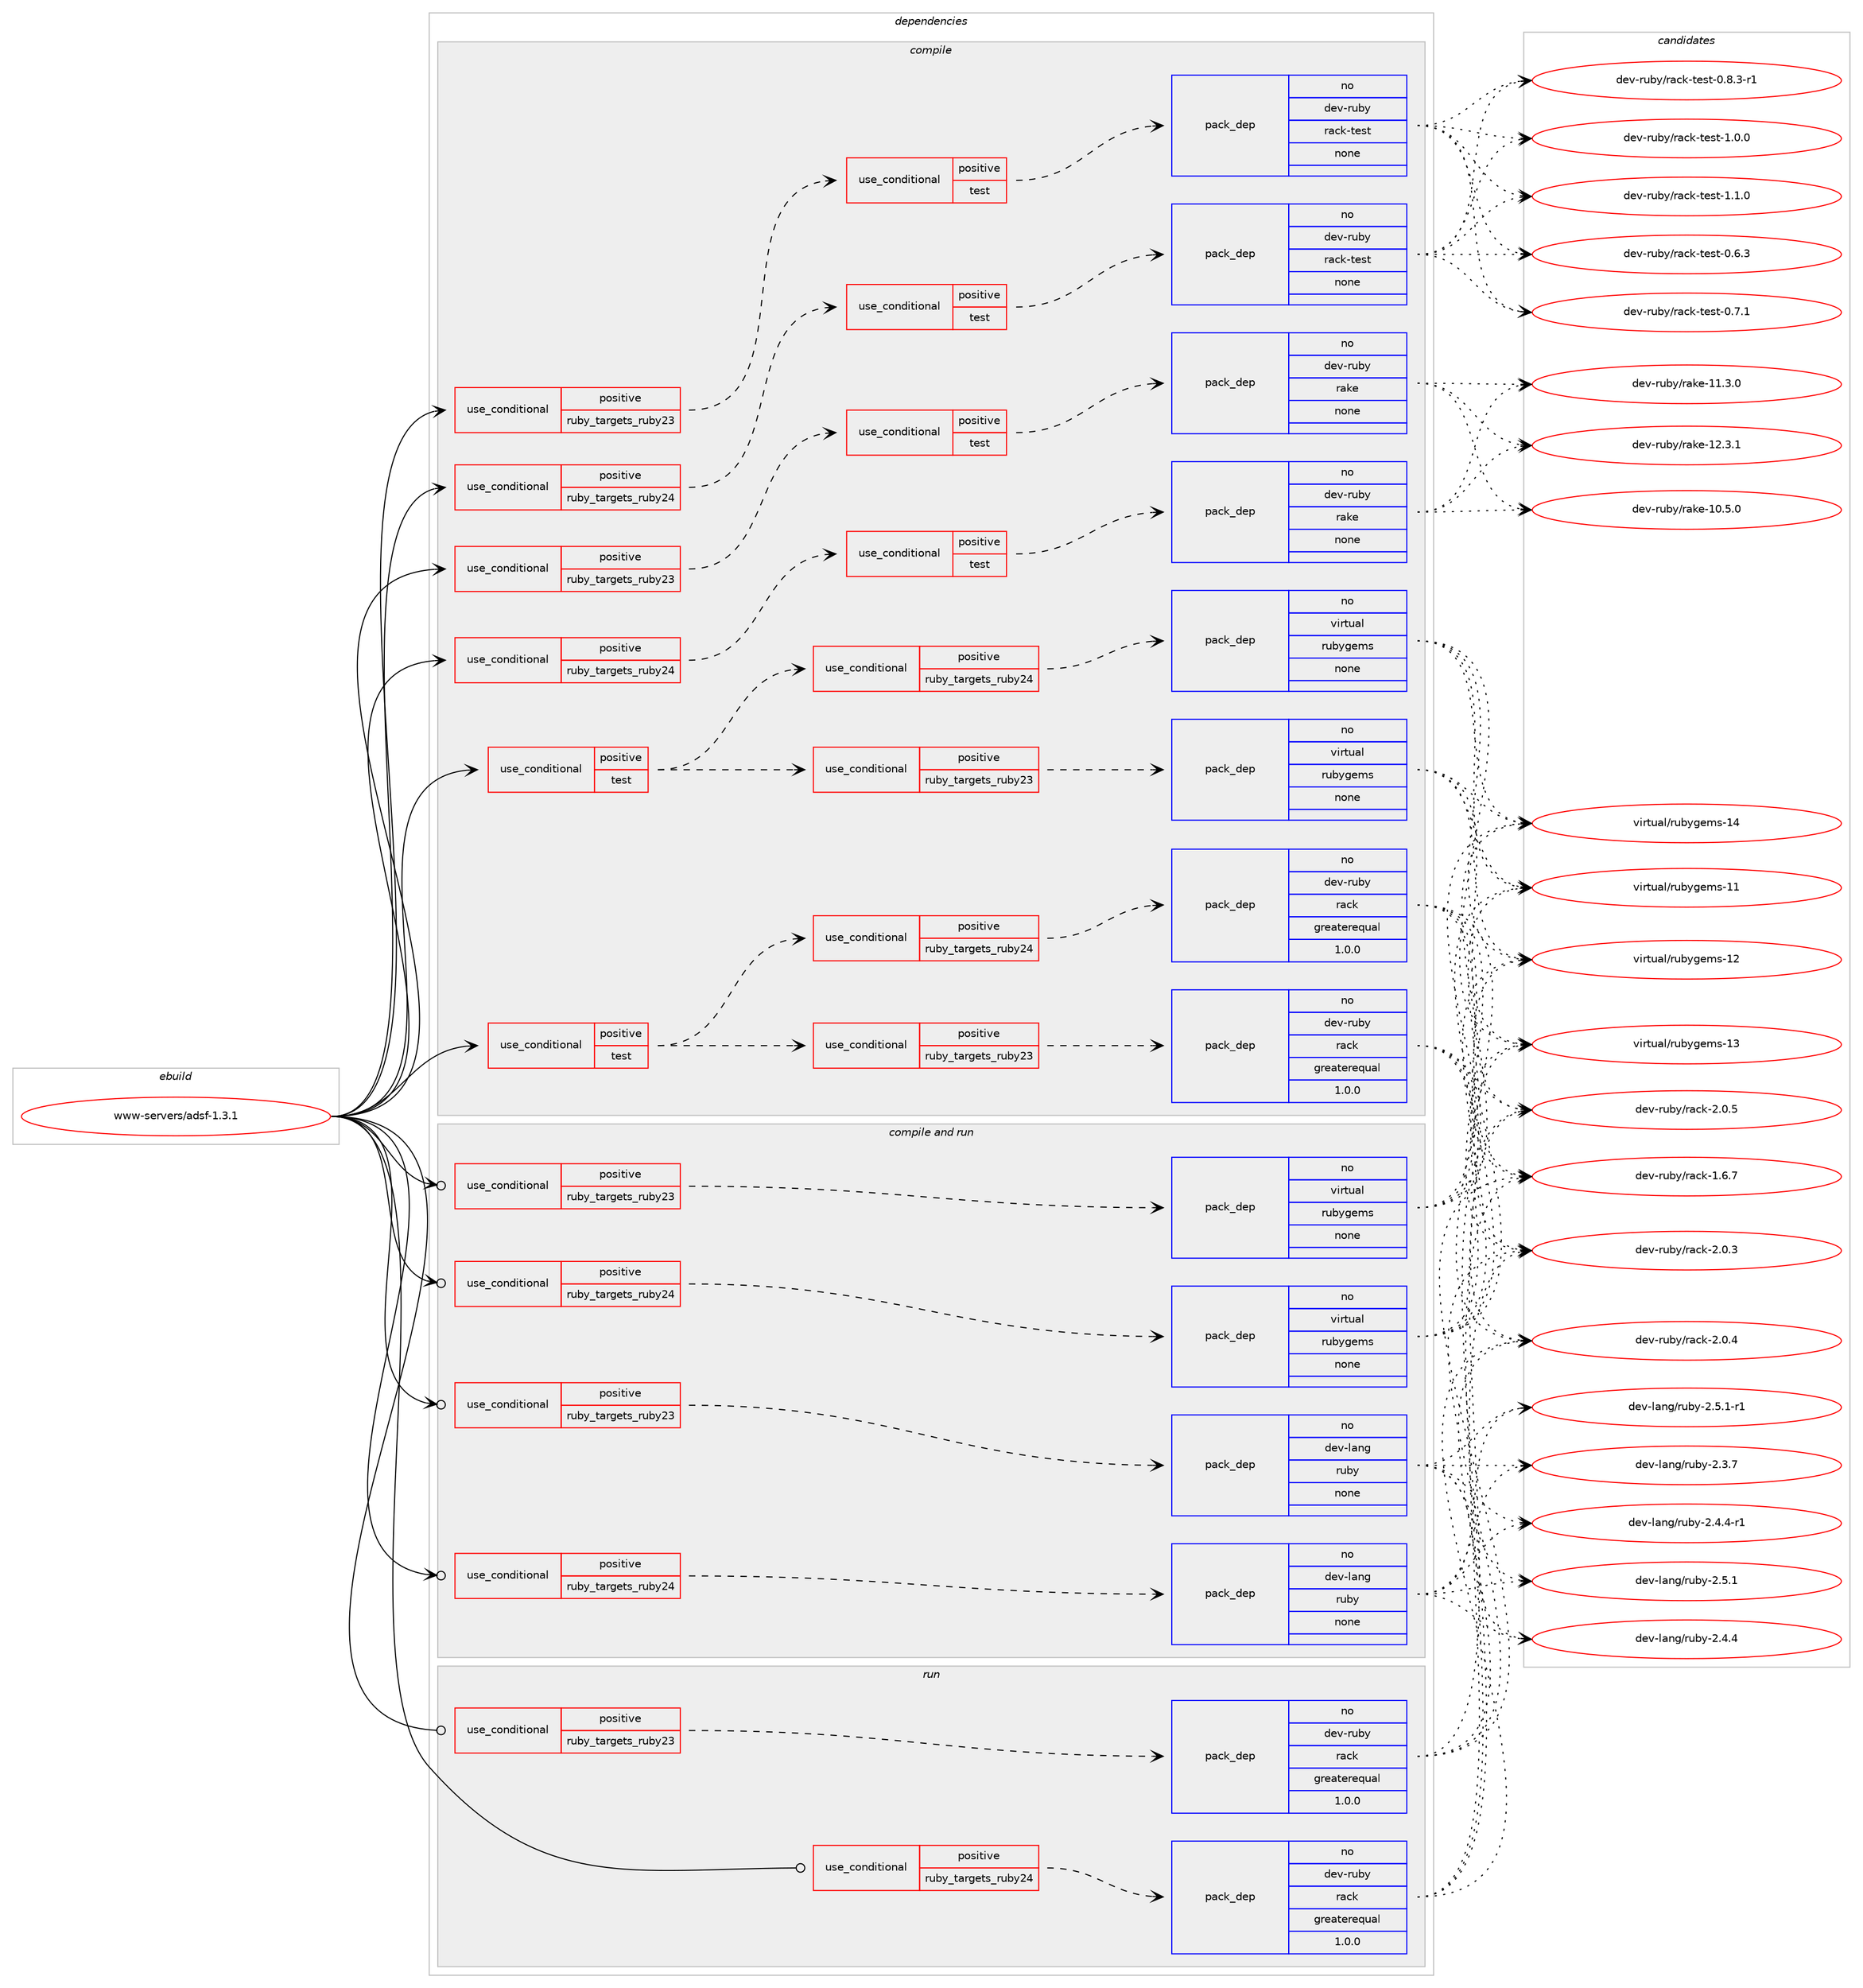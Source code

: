 digraph prolog {

# *************
# Graph options
# *************

newrank=true;
concentrate=true;
compound=true;
graph [rankdir=LR,fontname=Helvetica,fontsize=10,ranksep=1.5];#, ranksep=2.5, nodesep=0.2];
edge  [arrowhead=vee];
node  [fontname=Helvetica,fontsize=10];

# **********
# The ebuild
# **********

subgraph cluster_leftcol {
color=gray;
rank=same;
label=<<i>ebuild</i>>;
id [label="www-servers/adsf-1.3.1", color=red, width=4, href="../www-servers/adsf-1.3.1.svg"];
}

# ****************
# The dependencies
# ****************

subgraph cluster_midcol {
color=gray;
label=<<i>dependencies</i>>;
subgraph cluster_compile {
fillcolor="#eeeeee";
style=filled;
label=<<i>compile</i>>;
subgraph cond2103 {
dependency10629 [label=<<TABLE BORDER="0" CELLBORDER="1" CELLSPACING="0" CELLPADDING="4"><TR><TD ROWSPAN="3" CELLPADDING="10">use_conditional</TD></TR><TR><TD>positive</TD></TR><TR><TD>ruby_targets_ruby23</TD></TR></TABLE>>, shape=none, color=red];
subgraph cond2104 {
dependency10630 [label=<<TABLE BORDER="0" CELLBORDER="1" CELLSPACING="0" CELLPADDING="4"><TR><TD ROWSPAN="3" CELLPADDING="10">use_conditional</TD></TR><TR><TD>positive</TD></TR><TR><TD>test</TD></TR></TABLE>>, shape=none, color=red];
subgraph pack8300 {
dependency10631 [label=<<TABLE BORDER="0" CELLBORDER="1" CELLSPACING="0" CELLPADDING="4" WIDTH="220"><TR><TD ROWSPAN="6" CELLPADDING="30">pack_dep</TD></TR><TR><TD WIDTH="110">no</TD></TR><TR><TD>dev-ruby</TD></TR><TR><TD>rack-test</TD></TR><TR><TD>none</TD></TR><TR><TD></TD></TR></TABLE>>, shape=none, color=blue];
}
dependency10630:e -> dependency10631:w [weight=20,style="dashed",arrowhead="vee"];
}
dependency10629:e -> dependency10630:w [weight=20,style="dashed",arrowhead="vee"];
}
id:e -> dependency10629:w [weight=20,style="solid",arrowhead="vee"];
subgraph cond2105 {
dependency10632 [label=<<TABLE BORDER="0" CELLBORDER="1" CELLSPACING="0" CELLPADDING="4"><TR><TD ROWSPAN="3" CELLPADDING="10">use_conditional</TD></TR><TR><TD>positive</TD></TR><TR><TD>ruby_targets_ruby23</TD></TR></TABLE>>, shape=none, color=red];
subgraph cond2106 {
dependency10633 [label=<<TABLE BORDER="0" CELLBORDER="1" CELLSPACING="0" CELLPADDING="4"><TR><TD ROWSPAN="3" CELLPADDING="10">use_conditional</TD></TR><TR><TD>positive</TD></TR><TR><TD>test</TD></TR></TABLE>>, shape=none, color=red];
subgraph pack8301 {
dependency10634 [label=<<TABLE BORDER="0" CELLBORDER="1" CELLSPACING="0" CELLPADDING="4" WIDTH="220"><TR><TD ROWSPAN="6" CELLPADDING="30">pack_dep</TD></TR><TR><TD WIDTH="110">no</TD></TR><TR><TD>dev-ruby</TD></TR><TR><TD>rake</TD></TR><TR><TD>none</TD></TR><TR><TD></TD></TR></TABLE>>, shape=none, color=blue];
}
dependency10633:e -> dependency10634:w [weight=20,style="dashed",arrowhead="vee"];
}
dependency10632:e -> dependency10633:w [weight=20,style="dashed",arrowhead="vee"];
}
id:e -> dependency10632:w [weight=20,style="solid",arrowhead="vee"];
subgraph cond2107 {
dependency10635 [label=<<TABLE BORDER="0" CELLBORDER="1" CELLSPACING="0" CELLPADDING="4"><TR><TD ROWSPAN="3" CELLPADDING="10">use_conditional</TD></TR><TR><TD>positive</TD></TR><TR><TD>ruby_targets_ruby24</TD></TR></TABLE>>, shape=none, color=red];
subgraph cond2108 {
dependency10636 [label=<<TABLE BORDER="0" CELLBORDER="1" CELLSPACING="0" CELLPADDING="4"><TR><TD ROWSPAN="3" CELLPADDING="10">use_conditional</TD></TR><TR><TD>positive</TD></TR><TR><TD>test</TD></TR></TABLE>>, shape=none, color=red];
subgraph pack8302 {
dependency10637 [label=<<TABLE BORDER="0" CELLBORDER="1" CELLSPACING="0" CELLPADDING="4" WIDTH="220"><TR><TD ROWSPAN="6" CELLPADDING="30">pack_dep</TD></TR><TR><TD WIDTH="110">no</TD></TR><TR><TD>dev-ruby</TD></TR><TR><TD>rack-test</TD></TR><TR><TD>none</TD></TR><TR><TD></TD></TR></TABLE>>, shape=none, color=blue];
}
dependency10636:e -> dependency10637:w [weight=20,style="dashed",arrowhead="vee"];
}
dependency10635:e -> dependency10636:w [weight=20,style="dashed",arrowhead="vee"];
}
id:e -> dependency10635:w [weight=20,style="solid",arrowhead="vee"];
subgraph cond2109 {
dependency10638 [label=<<TABLE BORDER="0" CELLBORDER="1" CELLSPACING="0" CELLPADDING="4"><TR><TD ROWSPAN="3" CELLPADDING="10">use_conditional</TD></TR><TR><TD>positive</TD></TR><TR><TD>ruby_targets_ruby24</TD></TR></TABLE>>, shape=none, color=red];
subgraph cond2110 {
dependency10639 [label=<<TABLE BORDER="0" CELLBORDER="1" CELLSPACING="0" CELLPADDING="4"><TR><TD ROWSPAN="3" CELLPADDING="10">use_conditional</TD></TR><TR><TD>positive</TD></TR><TR><TD>test</TD></TR></TABLE>>, shape=none, color=red];
subgraph pack8303 {
dependency10640 [label=<<TABLE BORDER="0" CELLBORDER="1" CELLSPACING="0" CELLPADDING="4" WIDTH="220"><TR><TD ROWSPAN="6" CELLPADDING="30">pack_dep</TD></TR><TR><TD WIDTH="110">no</TD></TR><TR><TD>dev-ruby</TD></TR><TR><TD>rake</TD></TR><TR><TD>none</TD></TR><TR><TD></TD></TR></TABLE>>, shape=none, color=blue];
}
dependency10639:e -> dependency10640:w [weight=20,style="dashed",arrowhead="vee"];
}
dependency10638:e -> dependency10639:w [weight=20,style="dashed",arrowhead="vee"];
}
id:e -> dependency10638:w [weight=20,style="solid",arrowhead="vee"];
subgraph cond2111 {
dependency10641 [label=<<TABLE BORDER="0" CELLBORDER="1" CELLSPACING="0" CELLPADDING="4"><TR><TD ROWSPAN="3" CELLPADDING="10">use_conditional</TD></TR><TR><TD>positive</TD></TR><TR><TD>test</TD></TR></TABLE>>, shape=none, color=red];
subgraph cond2112 {
dependency10642 [label=<<TABLE BORDER="0" CELLBORDER="1" CELLSPACING="0" CELLPADDING="4"><TR><TD ROWSPAN="3" CELLPADDING="10">use_conditional</TD></TR><TR><TD>positive</TD></TR><TR><TD>ruby_targets_ruby23</TD></TR></TABLE>>, shape=none, color=red];
subgraph pack8304 {
dependency10643 [label=<<TABLE BORDER="0" CELLBORDER="1" CELLSPACING="0" CELLPADDING="4" WIDTH="220"><TR><TD ROWSPAN="6" CELLPADDING="30">pack_dep</TD></TR><TR><TD WIDTH="110">no</TD></TR><TR><TD>dev-ruby</TD></TR><TR><TD>rack</TD></TR><TR><TD>greaterequal</TD></TR><TR><TD>1.0.0</TD></TR></TABLE>>, shape=none, color=blue];
}
dependency10642:e -> dependency10643:w [weight=20,style="dashed",arrowhead="vee"];
}
dependency10641:e -> dependency10642:w [weight=20,style="dashed",arrowhead="vee"];
subgraph cond2113 {
dependency10644 [label=<<TABLE BORDER="0" CELLBORDER="1" CELLSPACING="0" CELLPADDING="4"><TR><TD ROWSPAN="3" CELLPADDING="10">use_conditional</TD></TR><TR><TD>positive</TD></TR><TR><TD>ruby_targets_ruby24</TD></TR></TABLE>>, shape=none, color=red];
subgraph pack8305 {
dependency10645 [label=<<TABLE BORDER="0" CELLBORDER="1" CELLSPACING="0" CELLPADDING="4" WIDTH="220"><TR><TD ROWSPAN="6" CELLPADDING="30">pack_dep</TD></TR><TR><TD WIDTH="110">no</TD></TR><TR><TD>dev-ruby</TD></TR><TR><TD>rack</TD></TR><TR><TD>greaterequal</TD></TR><TR><TD>1.0.0</TD></TR></TABLE>>, shape=none, color=blue];
}
dependency10644:e -> dependency10645:w [weight=20,style="dashed",arrowhead="vee"];
}
dependency10641:e -> dependency10644:w [weight=20,style="dashed",arrowhead="vee"];
}
id:e -> dependency10641:w [weight=20,style="solid",arrowhead="vee"];
subgraph cond2114 {
dependency10646 [label=<<TABLE BORDER="0" CELLBORDER="1" CELLSPACING="0" CELLPADDING="4"><TR><TD ROWSPAN="3" CELLPADDING="10">use_conditional</TD></TR><TR><TD>positive</TD></TR><TR><TD>test</TD></TR></TABLE>>, shape=none, color=red];
subgraph cond2115 {
dependency10647 [label=<<TABLE BORDER="0" CELLBORDER="1" CELLSPACING="0" CELLPADDING="4"><TR><TD ROWSPAN="3" CELLPADDING="10">use_conditional</TD></TR><TR><TD>positive</TD></TR><TR><TD>ruby_targets_ruby23</TD></TR></TABLE>>, shape=none, color=red];
subgraph pack8306 {
dependency10648 [label=<<TABLE BORDER="0" CELLBORDER="1" CELLSPACING="0" CELLPADDING="4" WIDTH="220"><TR><TD ROWSPAN="6" CELLPADDING="30">pack_dep</TD></TR><TR><TD WIDTH="110">no</TD></TR><TR><TD>virtual</TD></TR><TR><TD>rubygems</TD></TR><TR><TD>none</TD></TR><TR><TD></TD></TR></TABLE>>, shape=none, color=blue];
}
dependency10647:e -> dependency10648:w [weight=20,style="dashed",arrowhead="vee"];
}
dependency10646:e -> dependency10647:w [weight=20,style="dashed",arrowhead="vee"];
subgraph cond2116 {
dependency10649 [label=<<TABLE BORDER="0" CELLBORDER="1" CELLSPACING="0" CELLPADDING="4"><TR><TD ROWSPAN="3" CELLPADDING="10">use_conditional</TD></TR><TR><TD>positive</TD></TR><TR><TD>ruby_targets_ruby24</TD></TR></TABLE>>, shape=none, color=red];
subgraph pack8307 {
dependency10650 [label=<<TABLE BORDER="0" CELLBORDER="1" CELLSPACING="0" CELLPADDING="4" WIDTH="220"><TR><TD ROWSPAN="6" CELLPADDING="30">pack_dep</TD></TR><TR><TD WIDTH="110">no</TD></TR><TR><TD>virtual</TD></TR><TR><TD>rubygems</TD></TR><TR><TD>none</TD></TR><TR><TD></TD></TR></TABLE>>, shape=none, color=blue];
}
dependency10649:e -> dependency10650:w [weight=20,style="dashed",arrowhead="vee"];
}
dependency10646:e -> dependency10649:w [weight=20,style="dashed",arrowhead="vee"];
}
id:e -> dependency10646:w [weight=20,style="solid",arrowhead="vee"];
}
subgraph cluster_compileandrun {
fillcolor="#eeeeee";
style=filled;
label=<<i>compile and run</i>>;
subgraph cond2117 {
dependency10651 [label=<<TABLE BORDER="0" CELLBORDER="1" CELLSPACING="0" CELLPADDING="4"><TR><TD ROWSPAN="3" CELLPADDING="10">use_conditional</TD></TR><TR><TD>positive</TD></TR><TR><TD>ruby_targets_ruby23</TD></TR></TABLE>>, shape=none, color=red];
subgraph pack8308 {
dependency10652 [label=<<TABLE BORDER="0" CELLBORDER="1" CELLSPACING="0" CELLPADDING="4" WIDTH="220"><TR><TD ROWSPAN="6" CELLPADDING="30">pack_dep</TD></TR><TR><TD WIDTH="110">no</TD></TR><TR><TD>dev-lang</TD></TR><TR><TD>ruby</TD></TR><TR><TD>none</TD></TR><TR><TD></TD></TR></TABLE>>, shape=none, color=blue];
}
dependency10651:e -> dependency10652:w [weight=20,style="dashed",arrowhead="vee"];
}
id:e -> dependency10651:w [weight=20,style="solid",arrowhead="odotvee"];
subgraph cond2118 {
dependency10653 [label=<<TABLE BORDER="0" CELLBORDER="1" CELLSPACING="0" CELLPADDING="4"><TR><TD ROWSPAN="3" CELLPADDING="10">use_conditional</TD></TR><TR><TD>positive</TD></TR><TR><TD>ruby_targets_ruby23</TD></TR></TABLE>>, shape=none, color=red];
subgraph pack8309 {
dependency10654 [label=<<TABLE BORDER="0" CELLBORDER="1" CELLSPACING="0" CELLPADDING="4" WIDTH="220"><TR><TD ROWSPAN="6" CELLPADDING="30">pack_dep</TD></TR><TR><TD WIDTH="110">no</TD></TR><TR><TD>virtual</TD></TR><TR><TD>rubygems</TD></TR><TR><TD>none</TD></TR><TR><TD></TD></TR></TABLE>>, shape=none, color=blue];
}
dependency10653:e -> dependency10654:w [weight=20,style="dashed",arrowhead="vee"];
}
id:e -> dependency10653:w [weight=20,style="solid",arrowhead="odotvee"];
subgraph cond2119 {
dependency10655 [label=<<TABLE BORDER="0" CELLBORDER="1" CELLSPACING="0" CELLPADDING="4"><TR><TD ROWSPAN="3" CELLPADDING="10">use_conditional</TD></TR><TR><TD>positive</TD></TR><TR><TD>ruby_targets_ruby24</TD></TR></TABLE>>, shape=none, color=red];
subgraph pack8310 {
dependency10656 [label=<<TABLE BORDER="0" CELLBORDER="1" CELLSPACING="0" CELLPADDING="4" WIDTH="220"><TR><TD ROWSPAN="6" CELLPADDING="30">pack_dep</TD></TR><TR><TD WIDTH="110">no</TD></TR><TR><TD>dev-lang</TD></TR><TR><TD>ruby</TD></TR><TR><TD>none</TD></TR><TR><TD></TD></TR></TABLE>>, shape=none, color=blue];
}
dependency10655:e -> dependency10656:w [weight=20,style="dashed",arrowhead="vee"];
}
id:e -> dependency10655:w [weight=20,style="solid",arrowhead="odotvee"];
subgraph cond2120 {
dependency10657 [label=<<TABLE BORDER="0" CELLBORDER="1" CELLSPACING="0" CELLPADDING="4"><TR><TD ROWSPAN="3" CELLPADDING="10">use_conditional</TD></TR><TR><TD>positive</TD></TR><TR><TD>ruby_targets_ruby24</TD></TR></TABLE>>, shape=none, color=red];
subgraph pack8311 {
dependency10658 [label=<<TABLE BORDER="0" CELLBORDER="1" CELLSPACING="0" CELLPADDING="4" WIDTH="220"><TR><TD ROWSPAN="6" CELLPADDING="30">pack_dep</TD></TR><TR><TD WIDTH="110">no</TD></TR><TR><TD>virtual</TD></TR><TR><TD>rubygems</TD></TR><TR><TD>none</TD></TR><TR><TD></TD></TR></TABLE>>, shape=none, color=blue];
}
dependency10657:e -> dependency10658:w [weight=20,style="dashed",arrowhead="vee"];
}
id:e -> dependency10657:w [weight=20,style="solid",arrowhead="odotvee"];
}
subgraph cluster_run {
fillcolor="#eeeeee";
style=filled;
label=<<i>run</i>>;
subgraph cond2121 {
dependency10659 [label=<<TABLE BORDER="0" CELLBORDER="1" CELLSPACING="0" CELLPADDING="4"><TR><TD ROWSPAN="3" CELLPADDING="10">use_conditional</TD></TR><TR><TD>positive</TD></TR><TR><TD>ruby_targets_ruby23</TD></TR></TABLE>>, shape=none, color=red];
subgraph pack8312 {
dependency10660 [label=<<TABLE BORDER="0" CELLBORDER="1" CELLSPACING="0" CELLPADDING="4" WIDTH="220"><TR><TD ROWSPAN="6" CELLPADDING="30">pack_dep</TD></TR><TR><TD WIDTH="110">no</TD></TR><TR><TD>dev-ruby</TD></TR><TR><TD>rack</TD></TR><TR><TD>greaterequal</TD></TR><TR><TD>1.0.0</TD></TR></TABLE>>, shape=none, color=blue];
}
dependency10659:e -> dependency10660:w [weight=20,style="dashed",arrowhead="vee"];
}
id:e -> dependency10659:w [weight=20,style="solid",arrowhead="odot"];
subgraph cond2122 {
dependency10661 [label=<<TABLE BORDER="0" CELLBORDER="1" CELLSPACING="0" CELLPADDING="4"><TR><TD ROWSPAN="3" CELLPADDING="10">use_conditional</TD></TR><TR><TD>positive</TD></TR><TR><TD>ruby_targets_ruby24</TD></TR></TABLE>>, shape=none, color=red];
subgraph pack8313 {
dependency10662 [label=<<TABLE BORDER="0" CELLBORDER="1" CELLSPACING="0" CELLPADDING="4" WIDTH="220"><TR><TD ROWSPAN="6" CELLPADDING="30">pack_dep</TD></TR><TR><TD WIDTH="110">no</TD></TR><TR><TD>dev-ruby</TD></TR><TR><TD>rack</TD></TR><TR><TD>greaterequal</TD></TR><TR><TD>1.0.0</TD></TR></TABLE>>, shape=none, color=blue];
}
dependency10661:e -> dependency10662:w [weight=20,style="dashed",arrowhead="vee"];
}
id:e -> dependency10661:w [weight=20,style="solid",arrowhead="odot"];
}
}

# **************
# The candidates
# **************

subgraph cluster_choices {
rank=same;
color=gray;
label=<<i>candidates</i>>;

subgraph choice8300 {
color=black;
nodesep=1;
choice100101118451141179812147114979910745116101115116454846544651 [label="dev-ruby/rack-test-0.6.3", color=red, width=4,href="../dev-ruby/rack-test-0.6.3.svg"];
choice100101118451141179812147114979910745116101115116454846554649 [label="dev-ruby/rack-test-0.7.1", color=red, width=4,href="../dev-ruby/rack-test-0.7.1.svg"];
choice1001011184511411798121471149799107451161011151164548465646514511449 [label="dev-ruby/rack-test-0.8.3-r1", color=red, width=4,href="../dev-ruby/rack-test-0.8.3-r1.svg"];
choice100101118451141179812147114979910745116101115116454946484648 [label="dev-ruby/rack-test-1.0.0", color=red, width=4,href="../dev-ruby/rack-test-1.0.0.svg"];
choice100101118451141179812147114979910745116101115116454946494648 [label="dev-ruby/rack-test-1.1.0", color=red, width=4,href="../dev-ruby/rack-test-1.1.0.svg"];
dependency10631:e -> choice100101118451141179812147114979910745116101115116454846544651:w [style=dotted,weight="100"];
dependency10631:e -> choice100101118451141179812147114979910745116101115116454846554649:w [style=dotted,weight="100"];
dependency10631:e -> choice1001011184511411798121471149799107451161011151164548465646514511449:w [style=dotted,weight="100"];
dependency10631:e -> choice100101118451141179812147114979910745116101115116454946484648:w [style=dotted,weight="100"];
dependency10631:e -> choice100101118451141179812147114979910745116101115116454946494648:w [style=dotted,weight="100"];
}
subgraph choice8301 {
color=black;
nodesep=1;
choice1001011184511411798121471149710710145494846534648 [label="dev-ruby/rake-10.5.0", color=red, width=4,href="../dev-ruby/rake-10.5.0.svg"];
choice1001011184511411798121471149710710145494946514648 [label="dev-ruby/rake-11.3.0", color=red, width=4,href="../dev-ruby/rake-11.3.0.svg"];
choice1001011184511411798121471149710710145495046514649 [label="dev-ruby/rake-12.3.1", color=red, width=4,href="../dev-ruby/rake-12.3.1.svg"];
dependency10634:e -> choice1001011184511411798121471149710710145494846534648:w [style=dotted,weight="100"];
dependency10634:e -> choice1001011184511411798121471149710710145494946514648:w [style=dotted,weight="100"];
dependency10634:e -> choice1001011184511411798121471149710710145495046514649:w [style=dotted,weight="100"];
}
subgraph choice8302 {
color=black;
nodesep=1;
choice100101118451141179812147114979910745116101115116454846544651 [label="dev-ruby/rack-test-0.6.3", color=red, width=4,href="../dev-ruby/rack-test-0.6.3.svg"];
choice100101118451141179812147114979910745116101115116454846554649 [label="dev-ruby/rack-test-0.7.1", color=red, width=4,href="../dev-ruby/rack-test-0.7.1.svg"];
choice1001011184511411798121471149799107451161011151164548465646514511449 [label="dev-ruby/rack-test-0.8.3-r1", color=red, width=4,href="../dev-ruby/rack-test-0.8.3-r1.svg"];
choice100101118451141179812147114979910745116101115116454946484648 [label="dev-ruby/rack-test-1.0.0", color=red, width=4,href="../dev-ruby/rack-test-1.0.0.svg"];
choice100101118451141179812147114979910745116101115116454946494648 [label="dev-ruby/rack-test-1.1.0", color=red, width=4,href="../dev-ruby/rack-test-1.1.0.svg"];
dependency10637:e -> choice100101118451141179812147114979910745116101115116454846544651:w [style=dotted,weight="100"];
dependency10637:e -> choice100101118451141179812147114979910745116101115116454846554649:w [style=dotted,weight="100"];
dependency10637:e -> choice1001011184511411798121471149799107451161011151164548465646514511449:w [style=dotted,weight="100"];
dependency10637:e -> choice100101118451141179812147114979910745116101115116454946484648:w [style=dotted,weight="100"];
dependency10637:e -> choice100101118451141179812147114979910745116101115116454946494648:w [style=dotted,weight="100"];
}
subgraph choice8303 {
color=black;
nodesep=1;
choice1001011184511411798121471149710710145494846534648 [label="dev-ruby/rake-10.5.0", color=red, width=4,href="../dev-ruby/rake-10.5.0.svg"];
choice1001011184511411798121471149710710145494946514648 [label="dev-ruby/rake-11.3.0", color=red, width=4,href="../dev-ruby/rake-11.3.0.svg"];
choice1001011184511411798121471149710710145495046514649 [label="dev-ruby/rake-12.3.1", color=red, width=4,href="../dev-ruby/rake-12.3.1.svg"];
dependency10640:e -> choice1001011184511411798121471149710710145494846534648:w [style=dotted,weight="100"];
dependency10640:e -> choice1001011184511411798121471149710710145494946514648:w [style=dotted,weight="100"];
dependency10640:e -> choice1001011184511411798121471149710710145495046514649:w [style=dotted,weight="100"];
}
subgraph choice8304 {
color=black;
nodesep=1;
choice1001011184511411798121471149799107454946544655 [label="dev-ruby/rack-1.6.7", color=red, width=4,href="../dev-ruby/rack-1.6.7.svg"];
choice1001011184511411798121471149799107455046484651 [label="dev-ruby/rack-2.0.3", color=red, width=4,href="../dev-ruby/rack-2.0.3.svg"];
choice1001011184511411798121471149799107455046484652 [label="dev-ruby/rack-2.0.4", color=red, width=4,href="../dev-ruby/rack-2.0.4.svg"];
choice1001011184511411798121471149799107455046484653 [label="dev-ruby/rack-2.0.5", color=red, width=4,href="../dev-ruby/rack-2.0.5.svg"];
dependency10643:e -> choice1001011184511411798121471149799107454946544655:w [style=dotted,weight="100"];
dependency10643:e -> choice1001011184511411798121471149799107455046484651:w [style=dotted,weight="100"];
dependency10643:e -> choice1001011184511411798121471149799107455046484652:w [style=dotted,weight="100"];
dependency10643:e -> choice1001011184511411798121471149799107455046484653:w [style=dotted,weight="100"];
}
subgraph choice8305 {
color=black;
nodesep=1;
choice1001011184511411798121471149799107454946544655 [label="dev-ruby/rack-1.6.7", color=red, width=4,href="../dev-ruby/rack-1.6.7.svg"];
choice1001011184511411798121471149799107455046484651 [label="dev-ruby/rack-2.0.3", color=red, width=4,href="../dev-ruby/rack-2.0.3.svg"];
choice1001011184511411798121471149799107455046484652 [label="dev-ruby/rack-2.0.4", color=red, width=4,href="../dev-ruby/rack-2.0.4.svg"];
choice1001011184511411798121471149799107455046484653 [label="dev-ruby/rack-2.0.5", color=red, width=4,href="../dev-ruby/rack-2.0.5.svg"];
dependency10645:e -> choice1001011184511411798121471149799107454946544655:w [style=dotted,weight="100"];
dependency10645:e -> choice1001011184511411798121471149799107455046484651:w [style=dotted,weight="100"];
dependency10645:e -> choice1001011184511411798121471149799107455046484652:w [style=dotted,weight="100"];
dependency10645:e -> choice1001011184511411798121471149799107455046484653:w [style=dotted,weight="100"];
}
subgraph choice8306 {
color=black;
nodesep=1;
choice118105114116117971084711411798121103101109115454949 [label="virtual/rubygems-11", color=red, width=4,href="../virtual/rubygems-11.svg"];
choice118105114116117971084711411798121103101109115454950 [label="virtual/rubygems-12", color=red, width=4,href="../virtual/rubygems-12.svg"];
choice118105114116117971084711411798121103101109115454951 [label="virtual/rubygems-13", color=red, width=4,href="../virtual/rubygems-13.svg"];
choice118105114116117971084711411798121103101109115454952 [label="virtual/rubygems-14", color=red, width=4,href="../virtual/rubygems-14.svg"];
dependency10648:e -> choice118105114116117971084711411798121103101109115454949:w [style=dotted,weight="100"];
dependency10648:e -> choice118105114116117971084711411798121103101109115454950:w [style=dotted,weight="100"];
dependency10648:e -> choice118105114116117971084711411798121103101109115454951:w [style=dotted,weight="100"];
dependency10648:e -> choice118105114116117971084711411798121103101109115454952:w [style=dotted,weight="100"];
}
subgraph choice8307 {
color=black;
nodesep=1;
choice118105114116117971084711411798121103101109115454949 [label="virtual/rubygems-11", color=red, width=4,href="../virtual/rubygems-11.svg"];
choice118105114116117971084711411798121103101109115454950 [label="virtual/rubygems-12", color=red, width=4,href="../virtual/rubygems-12.svg"];
choice118105114116117971084711411798121103101109115454951 [label="virtual/rubygems-13", color=red, width=4,href="../virtual/rubygems-13.svg"];
choice118105114116117971084711411798121103101109115454952 [label="virtual/rubygems-14", color=red, width=4,href="../virtual/rubygems-14.svg"];
dependency10650:e -> choice118105114116117971084711411798121103101109115454949:w [style=dotted,weight="100"];
dependency10650:e -> choice118105114116117971084711411798121103101109115454950:w [style=dotted,weight="100"];
dependency10650:e -> choice118105114116117971084711411798121103101109115454951:w [style=dotted,weight="100"];
dependency10650:e -> choice118105114116117971084711411798121103101109115454952:w [style=dotted,weight="100"];
}
subgraph choice8308 {
color=black;
nodesep=1;
choice10010111845108971101034711411798121455046514655 [label="dev-lang/ruby-2.3.7", color=red, width=4,href="../dev-lang/ruby-2.3.7.svg"];
choice10010111845108971101034711411798121455046524652 [label="dev-lang/ruby-2.4.4", color=red, width=4,href="../dev-lang/ruby-2.4.4.svg"];
choice100101118451089711010347114117981214550465246524511449 [label="dev-lang/ruby-2.4.4-r1", color=red, width=4,href="../dev-lang/ruby-2.4.4-r1.svg"];
choice10010111845108971101034711411798121455046534649 [label="dev-lang/ruby-2.5.1", color=red, width=4,href="../dev-lang/ruby-2.5.1.svg"];
choice100101118451089711010347114117981214550465346494511449 [label="dev-lang/ruby-2.5.1-r1", color=red, width=4,href="../dev-lang/ruby-2.5.1-r1.svg"];
dependency10652:e -> choice10010111845108971101034711411798121455046514655:w [style=dotted,weight="100"];
dependency10652:e -> choice10010111845108971101034711411798121455046524652:w [style=dotted,weight="100"];
dependency10652:e -> choice100101118451089711010347114117981214550465246524511449:w [style=dotted,weight="100"];
dependency10652:e -> choice10010111845108971101034711411798121455046534649:w [style=dotted,weight="100"];
dependency10652:e -> choice100101118451089711010347114117981214550465346494511449:w [style=dotted,weight="100"];
}
subgraph choice8309 {
color=black;
nodesep=1;
choice118105114116117971084711411798121103101109115454949 [label="virtual/rubygems-11", color=red, width=4,href="../virtual/rubygems-11.svg"];
choice118105114116117971084711411798121103101109115454950 [label="virtual/rubygems-12", color=red, width=4,href="../virtual/rubygems-12.svg"];
choice118105114116117971084711411798121103101109115454951 [label="virtual/rubygems-13", color=red, width=4,href="../virtual/rubygems-13.svg"];
choice118105114116117971084711411798121103101109115454952 [label="virtual/rubygems-14", color=red, width=4,href="../virtual/rubygems-14.svg"];
dependency10654:e -> choice118105114116117971084711411798121103101109115454949:w [style=dotted,weight="100"];
dependency10654:e -> choice118105114116117971084711411798121103101109115454950:w [style=dotted,weight="100"];
dependency10654:e -> choice118105114116117971084711411798121103101109115454951:w [style=dotted,weight="100"];
dependency10654:e -> choice118105114116117971084711411798121103101109115454952:w [style=dotted,weight="100"];
}
subgraph choice8310 {
color=black;
nodesep=1;
choice10010111845108971101034711411798121455046514655 [label="dev-lang/ruby-2.3.7", color=red, width=4,href="../dev-lang/ruby-2.3.7.svg"];
choice10010111845108971101034711411798121455046524652 [label="dev-lang/ruby-2.4.4", color=red, width=4,href="../dev-lang/ruby-2.4.4.svg"];
choice100101118451089711010347114117981214550465246524511449 [label="dev-lang/ruby-2.4.4-r1", color=red, width=4,href="../dev-lang/ruby-2.4.4-r1.svg"];
choice10010111845108971101034711411798121455046534649 [label="dev-lang/ruby-2.5.1", color=red, width=4,href="../dev-lang/ruby-2.5.1.svg"];
choice100101118451089711010347114117981214550465346494511449 [label="dev-lang/ruby-2.5.1-r1", color=red, width=4,href="../dev-lang/ruby-2.5.1-r1.svg"];
dependency10656:e -> choice10010111845108971101034711411798121455046514655:w [style=dotted,weight="100"];
dependency10656:e -> choice10010111845108971101034711411798121455046524652:w [style=dotted,weight="100"];
dependency10656:e -> choice100101118451089711010347114117981214550465246524511449:w [style=dotted,weight="100"];
dependency10656:e -> choice10010111845108971101034711411798121455046534649:w [style=dotted,weight="100"];
dependency10656:e -> choice100101118451089711010347114117981214550465346494511449:w [style=dotted,weight="100"];
}
subgraph choice8311 {
color=black;
nodesep=1;
choice118105114116117971084711411798121103101109115454949 [label="virtual/rubygems-11", color=red, width=4,href="../virtual/rubygems-11.svg"];
choice118105114116117971084711411798121103101109115454950 [label="virtual/rubygems-12", color=red, width=4,href="../virtual/rubygems-12.svg"];
choice118105114116117971084711411798121103101109115454951 [label="virtual/rubygems-13", color=red, width=4,href="../virtual/rubygems-13.svg"];
choice118105114116117971084711411798121103101109115454952 [label="virtual/rubygems-14", color=red, width=4,href="../virtual/rubygems-14.svg"];
dependency10658:e -> choice118105114116117971084711411798121103101109115454949:w [style=dotted,weight="100"];
dependency10658:e -> choice118105114116117971084711411798121103101109115454950:w [style=dotted,weight="100"];
dependency10658:e -> choice118105114116117971084711411798121103101109115454951:w [style=dotted,weight="100"];
dependency10658:e -> choice118105114116117971084711411798121103101109115454952:w [style=dotted,weight="100"];
}
subgraph choice8312 {
color=black;
nodesep=1;
choice1001011184511411798121471149799107454946544655 [label="dev-ruby/rack-1.6.7", color=red, width=4,href="../dev-ruby/rack-1.6.7.svg"];
choice1001011184511411798121471149799107455046484651 [label="dev-ruby/rack-2.0.3", color=red, width=4,href="../dev-ruby/rack-2.0.3.svg"];
choice1001011184511411798121471149799107455046484652 [label="dev-ruby/rack-2.0.4", color=red, width=4,href="../dev-ruby/rack-2.0.4.svg"];
choice1001011184511411798121471149799107455046484653 [label="dev-ruby/rack-2.0.5", color=red, width=4,href="../dev-ruby/rack-2.0.5.svg"];
dependency10660:e -> choice1001011184511411798121471149799107454946544655:w [style=dotted,weight="100"];
dependency10660:e -> choice1001011184511411798121471149799107455046484651:w [style=dotted,weight="100"];
dependency10660:e -> choice1001011184511411798121471149799107455046484652:w [style=dotted,weight="100"];
dependency10660:e -> choice1001011184511411798121471149799107455046484653:w [style=dotted,weight="100"];
}
subgraph choice8313 {
color=black;
nodesep=1;
choice1001011184511411798121471149799107454946544655 [label="dev-ruby/rack-1.6.7", color=red, width=4,href="../dev-ruby/rack-1.6.7.svg"];
choice1001011184511411798121471149799107455046484651 [label="dev-ruby/rack-2.0.3", color=red, width=4,href="../dev-ruby/rack-2.0.3.svg"];
choice1001011184511411798121471149799107455046484652 [label="dev-ruby/rack-2.0.4", color=red, width=4,href="../dev-ruby/rack-2.0.4.svg"];
choice1001011184511411798121471149799107455046484653 [label="dev-ruby/rack-2.0.5", color=red, width=4,href="../dev-ruby/rack-2.0.5.svg"];
dependency10662:e -> choice1001011184511411798121471149799107454946544655:w [style=dotted,weight="100"];
dependency10662:e -> choice1001011184511411798121471149799107455046484651:w [style=dotted,weight="100"];
dependency10662:e -> choice1001011184511411798121471149799107455046484652:w [style=dotted,weight="100"];
dependency10662:e -> choice1001011184511411798121471149799107455046484653:w [style=dotted,weight="100"];
}
}

}
